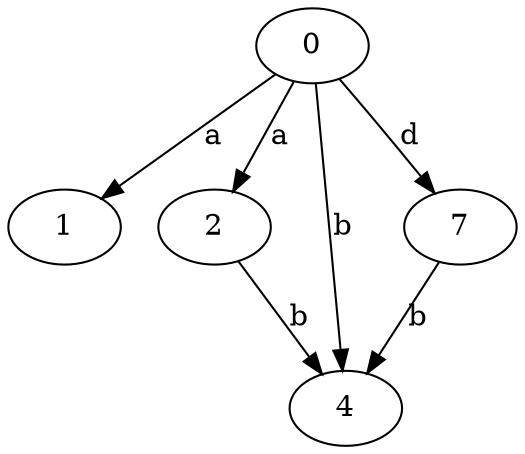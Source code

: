 strict digraph  {
1;
2;
4;
0;
7;
2 -> 4  [label=b];
0 -> 1  [label=a];
0 -> 2  [label=a];
0 -> 4  [label=b];
0 -> 7  [label=d];
7 -> 4  [label=b];
}
